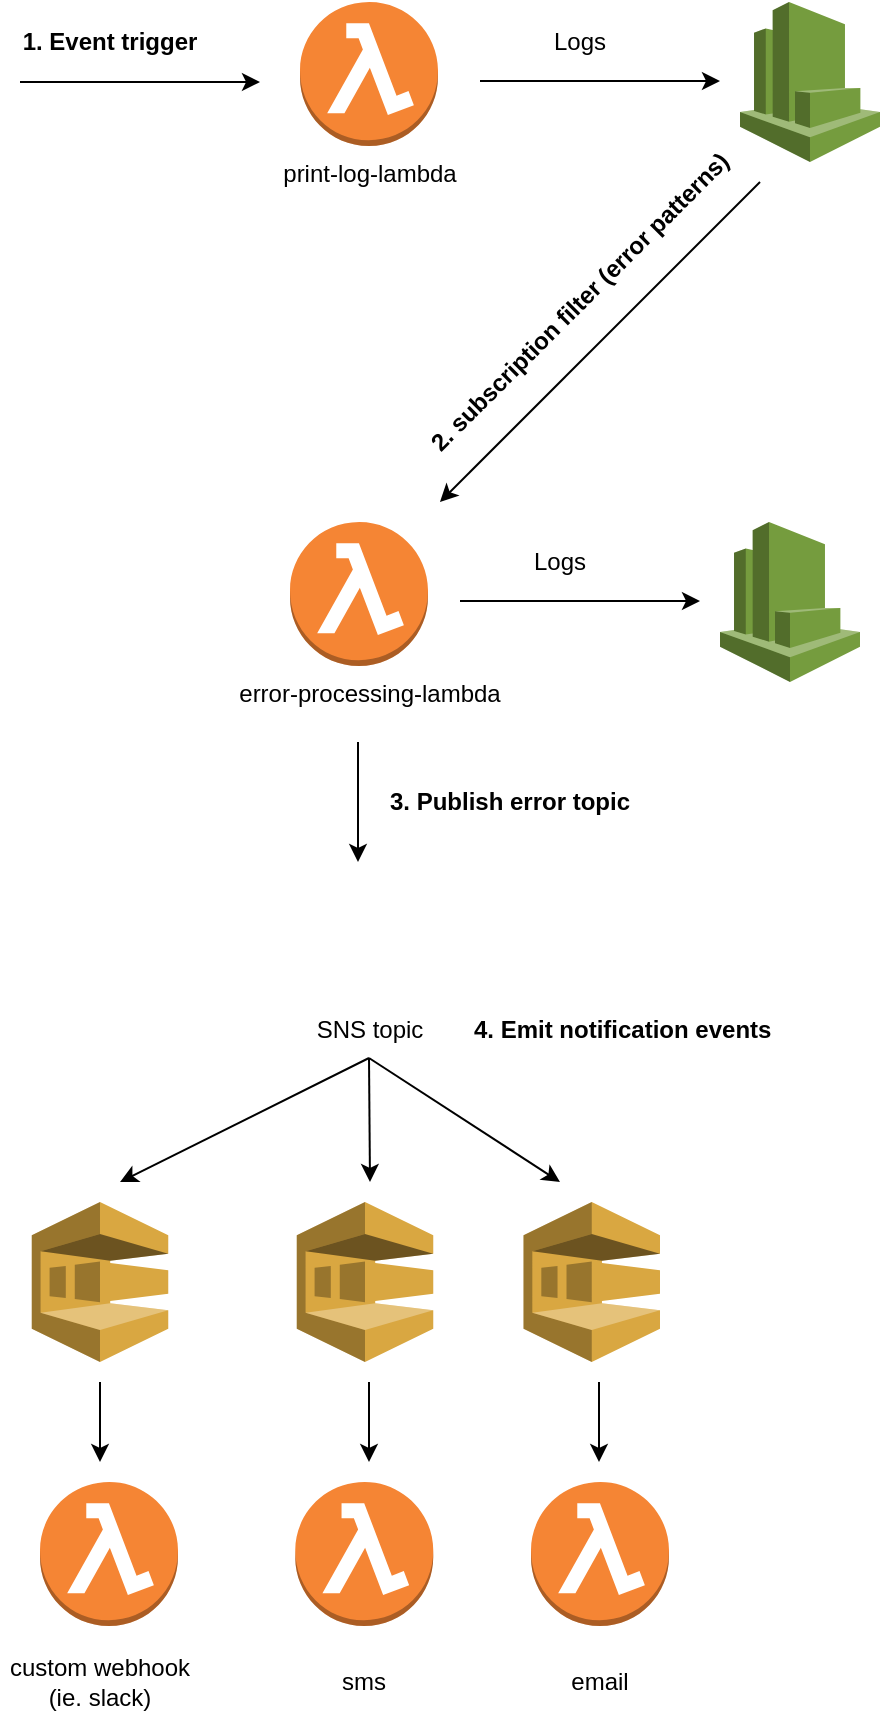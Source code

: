 <mxfile version="14.1.1" type="device"><diagram id="SSb4zo3Wb4KbRvDZ-SaS" name="Page-1"><mxGraphModel dx="928" dy="530" grid="1" gridSize="10" guides="1" tooltips="1" connect="1" arrows="1" fold="1" page="1" pageScale="1" pageWidth="850" pageHeight="1100" math="0" shadow="0"><root><mxCell id="0"/><mxCell id="1" parent="0"/><mxCell id="4BdS_qBR-7-hCUgBNUir-1" value="" style="outlineConnect=0;dashed=0;verticalLabelPosition=bottom;verticalAlign=top;align=center;html=1;shape=mxgraph.aws3.lambda_function;fillColor=#F58534;gradientColor=none;" vertex="1" parent="1"><mxGeometry x="300" y="120" width="69" height="72" as="geometry"/></mxCell><mxCell id="4BdS_qBR-7-hCUgBNUir-2" value="" style="endArrow=classic;html=1;" edge="1" parent="1"><mxGeometry width="50" height="50" relative="1" as="geometry"><mxPoint x="160" y="160" as="sourcePoint"/><mxPoint x="280" y="160" as="targetPoint"/></mxGeometry></mxCell><mxCell id="4BdS_qBR-7-hCUgBNUir-3" value="1. Event trigger" style="text;html=1;strokeColor=none;fillColor=none;align=center;verticalAlign=middle;whiteSpace=wrap;rounded=0;fontStyle=1" vertex="1" parent="1"><mxGeometry x="150" y="130" width="110" height="20" as="geometry"/></mxCell><mxCell id="4BdS_qBR-7-hCUgBNUir-4" value="" style="outlineConnect=0;dashed=0;verticalLabelPosition=bottom;verticalAlign=top;align=center;html=1;shape=mxgraph.aws3.cloudwatch;fillColor=#759C3E;gradientColor=none;" vertex="1" parent="1"><mxGeometry x="520" y="120" width="70" height="80" as="geometry"/></mxCell><mxCell id="4BdS_qBR-7-hCUgBNUir-5" value="" style="endArrow=classic;html=1;" edge="1" parent="1"><mxGeometry width="50" height="50" relative="1" as="geometry"><mxPoint x="390" y="159.5" as="sourcePoint"/><mxPoint x="510" y="159.5" as="targetPoint"/></mxGeometry></mxCell><mxCell id="4BdS_qBR-7-hCUgBNUir-6" value="Logs" style="text;html=1;strokeColor=none;fillColor=none;align=center;verticalAlign=middle;whiteSpace=wrap;rounded=0;" vertex="1" parent="1"><mxGeometry x="400" y="130" width="80" height="20" as="geometry"/></mxCell><mxCell id="4BdS_qBR-7-hCUgBNUir-7" value="print-log-lambda" style="text;html=1;strokeColor=none;fillColor=none;align=center;verticalAlign=middle;whiteSpace=wrap;rounded=0;fontStyle=0" vertex="1" parent="1"><mxGeometry x="270" y="192" width="130" height="28" as="geometry"/></mxCell><mxCell id="4BdS_qBR-7-hCUgBNUir-12" value="" style="outlineConnect=0;dashed=0;verticalLabelPosition=bottom;verticalAlign=top;align=center;html=1;shape=mxgraph.aws3.lambda_function;fillColor=#F58534;gradientColor=none;" vertex="1" parent="1"><mxGeometry x="295" y="380" width="69" height="72" as="geometry"/></mxCell><mxCell id="4BdS_qBR-7-hCUgBNUir-13" value="error-processing-lambda" style="text;html=1;strokeColor=none;fillColor=none;align=center;verticalAlign=middle;whiteSpace=wrap;rounded=0;fontStyle=0" vertex="1" parent="1"><mxGeometry x="254.5" y="452" width="160" height="28" as="geometry"/></mxCell><mxCell id="4BdS_qBR-7-hCUgBNUir-14" value="" style="endArrow=classic;html=1;" edge="1" parent="1"><mxGeometry width="50" height="50" relative="1" as="geometry"><mxPoint x="530" y="210" as="sourcePoint"/><mxPoint x="370" y="370" as="targetPoint"/></mxGeometry></mxCell><mxCell id="4BdS_qBR-7-hCUgBNUir-15" value="&lt;span&gt;2. subscription filter&lt;/span&gt;&amp;nbsp;(error patterns)" style="text;html=1;strokeColor=none;fillColor=none;align=center;verticalAlign=middle;whiteSpace=wrap;rounded=0;rotation=-45;fontStyle=1" vertex="1" parent="1"><mxGeometry x="335" y="250" width="210" height="40" as="geometry"/></mxCell><mxCell id="4BdS_qBR-7-hCUgBNUir-16" value="" style="outlineConnect=0;dashed=0;verticalLabelPosition=bottom;verticalAlign=top;align=center;html=1;shape=mxgraph.aws3.cloudwatch;fillColor=#759C3E;gradientColor=none;" vertex="1" parent="1"><mxGeometry x="510" y="380" width="70" height="80" as="geometry"/></mxCell><mxCell id="4BdS_qBR-7-hCUgBNUir-17" value="" style="endArrow=classic;html=1;" edge="1" parent="1"><mxGeometry width="50" height="50" relative="1" as="geometry"><mxPoint x="380" y="419.5" as="sourcePoint"/><mxPoint x="500" y="419.5" as="targetPoint"/></mxGeometry></mxCell><mxCell id="4BdS_qBR-7-hCUgBNUir-18" value="Logs" style="text;html=1;strokeColor=none;fillColor=none;align=center;verticalAlign=middle;whiteSpace=wrap;rounded=0;" vertex="1" parent="1"><mxGeometry x="390" y="390" width="80" height="20" as="geometry"/></mxCell><mxCell id="4BdS_qBR-7-hCUgBNUir-19" value="" style="endArrow=classic;html=1;" edge="1" parent="1"><mxGeometry width="50" height="50" relative="1" as="geometry"><mxPoint x="329" y="490" as="sourcePoint"/><mxPoint x="329" y="550" as="targetPoint"/></mxGeometry></mxCell><mxCell id="4BdS_qBR-7-hCUgBNUir-21" value="" style="shape=image;html=1;verticalAlign=top;verticalLabelPosition=bottom;labelBackgroundColor=#ffffff;imageAspect=0;aspect=fixed;image=https://cdn2.iconfinder.com/data/icons/amazon-aws-stencils/100/App_Services_copy_Amazon_SNS_Topic-128.png" vertex="1" parent="1"><mxGeometry x="286.63" y="540" width="95.75" height="95.75" as="geometry"/></mxCell><mxCell id="4BdS_qBR-7-hCUgBNUir-22" value="SNS topic" style="text;html=1;strokeColor=none;fillColor=none;align=center;verticalAlign=middle;whiteSpace=wrap;rounded=0;fontStyle=0" vertex="1" parent="1"><mxGeometry x="254.5" y="620" width="160" height="28" as="geometry"/></mxCell><mxCell id="4BdS_qBR-7-hCUgBNUir-26" value="" style="endArrow=classic;html=1;exitX=0.5;exitY=1;exitDx=0;exitDy=0;" edge="1" parent="1" source="4BdS_qBR-7-hCUgBNUir-22"><mxGeometry width="50" height="50" relative="1" as="geometry"><mxPoint x="350" y="690" as="sourcePoint"/><mxPoint x="430" y="710" as="targetPoint"/></mxGeometry></mxCell><mxCell id="4BdS_qBR-7-hCUgBNUir-29" value="" style="endArrow=classic;html=1;exitX=0.5;exitY=1;exitDx=0;exitDy=0;" edge="1" parent="1" source="4BdS_qBR-7-hCUgBNUir-22"><mxGeometry width="50" height="50" relative="1" as="geometry"><mxPoint x="230" y="648" as="sourcePoint"/><mxPoint x="335" y="710" as="targetPoint"/></mxGeometry></mxCell><mxCell id="4BdS_qBR-7-hCUgBNUir-31" value="" style="endArrow=classic;html=1;exitX=0.5;exitY=1;exitDx=0;exitDy=0;" edge="1" parent="1" source="4BdS_qBR-7-hCUgBNUir-22"><mxGeometry width="50" height="50" relative="1" as="geometry"><mxPoint x="270" y="640" as="sourcePoint"/><mxPoint x="210" y="710" as="targetPoint"/></mxGeometry></mxCell><mxCell id="4BdS_qBR-7-hCUgBNUir-33" value="3. Publish error topic" style="text;html=1;strokeColor=none;fillColor=none;align=center;verticalAlign=middle;whiteSpace=wrap;rounded=0;fontStyle=1" vertex="1" parent="1"><mxGeometry x="340" y="510" width="130" height="20" as="geometry"/></mxCell><mxCell id="4BdS_qBR-7-hCUgBNUir-34" value="4. Emit notification events" style="text;html=1;strokeColor=none;fillColor=none;align=left;verticalAlign=middle;whiteSpace=wrap;rounded=0;fontStyle=1" vertex="1" parent="1"><mxGeometry x="385" y="624" width="160" height="20" as="geometry"/></mxCell><mxCell id="4BdS_qBR-7-hCUgBNUir-42" value="" style="group" vertex="1" connectable="0" parent="1"><mxGeometry x="150" y="860" width="100" height="110" as="geometry"/></mxCell><mxCell id="4BdS_qBR-7-hCUgBNUir-32" value="" style="outlineConnect=0;dashed=0;verticalLabelPosition=bottom;verticalAlign=top;align=center;html=1;shape=mxgraph.aws3.lambda_function;fillColor=#F58534;gradientColor=none;" vertex="1" parent="4BdS_qBR-7-hCUgBNUir-42"><mxGeometry x="20" width="69" height="72" as="geometry"/></mxCell><mxCell id="4BdS_qBR-7-hCUgBNUir-35" value="custom webhook&lt;br&gt;(ie. slack)" style="text;html=1;strokeColor=none;fillColor=none;align=center;verticalAlign=middle;whiteSpace=wrap;rounded=0;fontStyle=0" vertex="1" parent="4BdS_qBR-7-hCUgBNUir-42"><mxGeometry y="90" width="100" height="20" as="geometry"/></mxCell><mxCell id="4BdS_qBR-7-hCUgBNUir-43" value="" style="group" vertex="1" connectable="0" parent="1"><mxGeometry x="282.13" y="860" width="100" height="110" as="geometry"/></mxCell><mxCell id="4BdS_qBR-7-hCUgBNUir-30" value="" style="outlineConnect=0;dashed=0;verticalLabelPosition=bottom;verticalAlign=top;align=center;html=1;shape=mxgraph.aws3.lambda_function;fillColor=#F58534;gradientColor=none;" vertex="1" parent="4BdS_qBR-7-hCUgBNUir-43"><mxGeometry x="15.5" width="69" height="72" as="geometry"/></mxCell><mxCell id="4BdS_qBR-7-hCUgBNUir-37" value="sms" style="text;html=1;strokeColor=none;fillColor=none;align=center;verticalAlign=middle;whiteSpace=wrap;rounded=0;fontStyle=0" vertex="1" parent="4BdS_qBR-7-hCUgBNUir-43"><mxGeometry y="90" width="100" height="20" as="geometry"/></mxCell><mxCell id="4BdS_qBR-7-hCUgBNUir-44" value="" style="group" vertex="1" connectable="0" parent="1"><mxGeometry x="400" y="860" width="100" height="110" as="geometry"/></mxCell><mxCell id="4BdS_qBR-7-hCUgBNUir-27" value="" style="outlineConnect=0;dashed=0;verticalLabelPosition=bottom;verticalAlign=top;align=center;html=1;shape=mxgraph.aws3.lambda_function;fillColor=#F58534;gradientColor=none;" vertex="1" parent="4BdS_qBR-7-hCUgBNUir-44"><mxGeometry x="15.5" width="69" height="72" as="geometry"/></mxCell><mxCell id="4BdS_qBR-7-hCUgBNUir-39" value="email" style="text;html=1;strokeColor=none;fillColor=none;align=center;verticalAlign=middle;whiteSpace=wrap;rounded=0;fontStyle=0" vertex="1" parent="4BdS_qBR-7-hCUgBNUir-44"><mxGeometry y="90" width="100" height="20" as="geometry"/></mxCell><mxCell id="4BdS_qBR-7-hCUgBNUir-48" value="" style="outlineConnect=0;dashed=0;verticalLabelPosition=bottom;verticalAlign=top;align=center;html=1;shape=mxgraph.aws3.sqs;fillColor=#D9A741;gradientColor=none;" vertex="1" parent="1"><mxGeometry x="165.88" y="720" width="68.25" height="80" as="geometry"/></mxCell><mxCell id="4BdS_qBR-7-hCUgBNUir-49" value="" style="endArrow=classic;html=1;" edge="1" parent="1"><mxGeometry width="50" height="50" relative="1" as="geometry"><mxPoint x="200" y="810" as="sourcePoint"/><mxPoint x="200" y="850" as="targetPoint"/></mxGeometry></mxCell><mxCell id="4BdS_qBR-7-hCUgBNUir-50" value="" style="outlineConnect=0;dashed=0;verticalLabelPosition=bottom;verticalAlign=top;align=center;html=1;shape=mxgraph.aws3.sqs;fillColor=#D9A741;gradientColor=none;" vertex="1" parent="1"><mxGeometry x="298.38" y="720" width="68.25" height="80" as="geometry"/></mxCell><mxCell id="4BdS_qBR-7-hCUgBNUir-51" value="" style="endArrow=classic;html=1;" edge="1" parent="1"><mxGeometry width="50" height="50" relative="1" as="geometry"><mxPoint x="334.5" y="810" as="sourcePoint"/><mxPoint x="334.5" y="850" as="targetPoint"/></mxGeometry></mxCell><mxCell id="4BdS_qBR-7-hCUgBNUir-52" value="" style="outlineConnect=0;dashed=0;verticalLabelPosition=bottom;verticalAlign=top;align=center;html=1;shape=mxgraph.aws3.sqs;fillColor=#D9A741;gradientColor=none;" vertex="1" parent="1"><mxGeometry x="411.75" y="720" width="68.25" height="80" as="geometry"/></mxCell><mxCell id="4BdS_qBR-7-hCUgBNUir-53" value="" style="endArrow=classic;html=1;" edge="1" parent="1"><mxGeometry width="50" height="50" relative="1" as="geometry"><mxPoint x="449.5" y="810" as="sourcePoint"/><mxPoint x="449.5" y="850" as="targetPoint"/></mxGeometry></mxCell></root></mxGraphModel></diagram></mxfile>